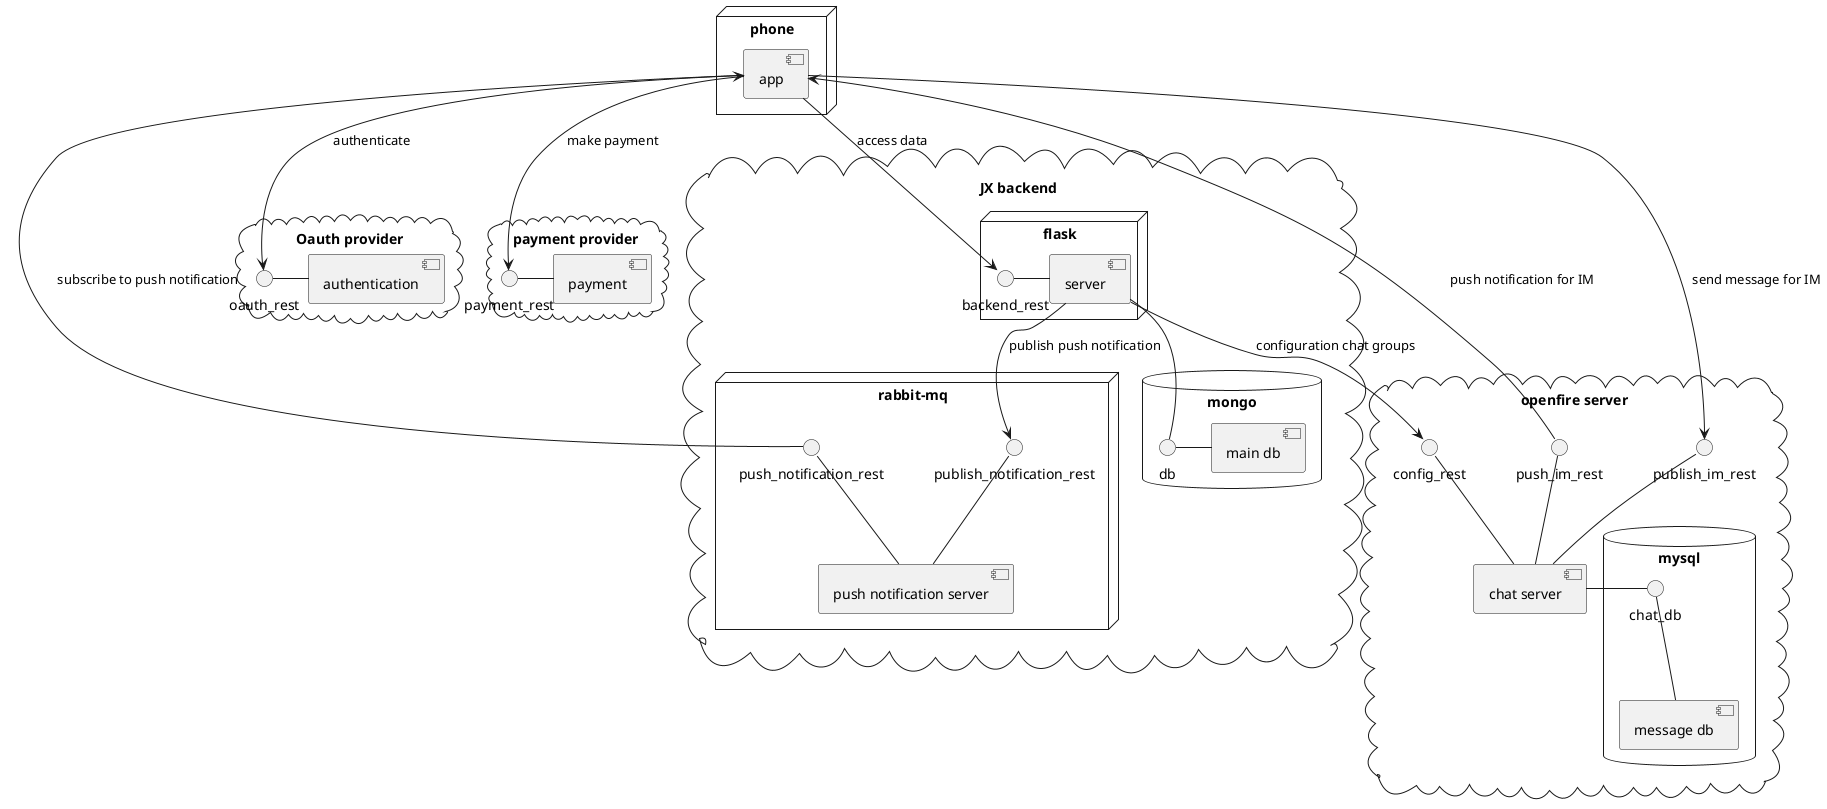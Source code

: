 @startuml

 node "phone"{
    [app]
   }

cloud "JX backend"{

    node "flask"{
        backend_rest-[server]
    }
    database "mongo"{
        db-[main db]
    }
    node "rabbit-mq"{
        push_notification_rest--[push notification server]
        publish_notification_rest--[push notification server]
    }
}

cloud "Oauth provider"{
    oauth_rest-[authentication]
}

cloud "payment provider"{
    payment_rest-[payment]
}

cloud "openfire server"{
    push_im_rest--[chat server]
    publish_im_rest--[chat server]
    config_rest--[chat server]
    database "mysql"{
        chat_db--[message db]
    }
}

[app]-->[backend_rest]: access data
[push_im_rest]--->[app]:push notification for IM
[app]--->[publish_im_rest]:send message for IM
[app]-->[oauth_rest]: authenticate
[app]-->[payment_rest]: make payment
[chat server]-[chat_db]
[server]--[db]
[server]-->[config_rest]: configuration chat groups
[server]-->[publish_notification_rest]:publish push notification
[app]<---[push_notification_rest]:subscribe to push notification

@enduml